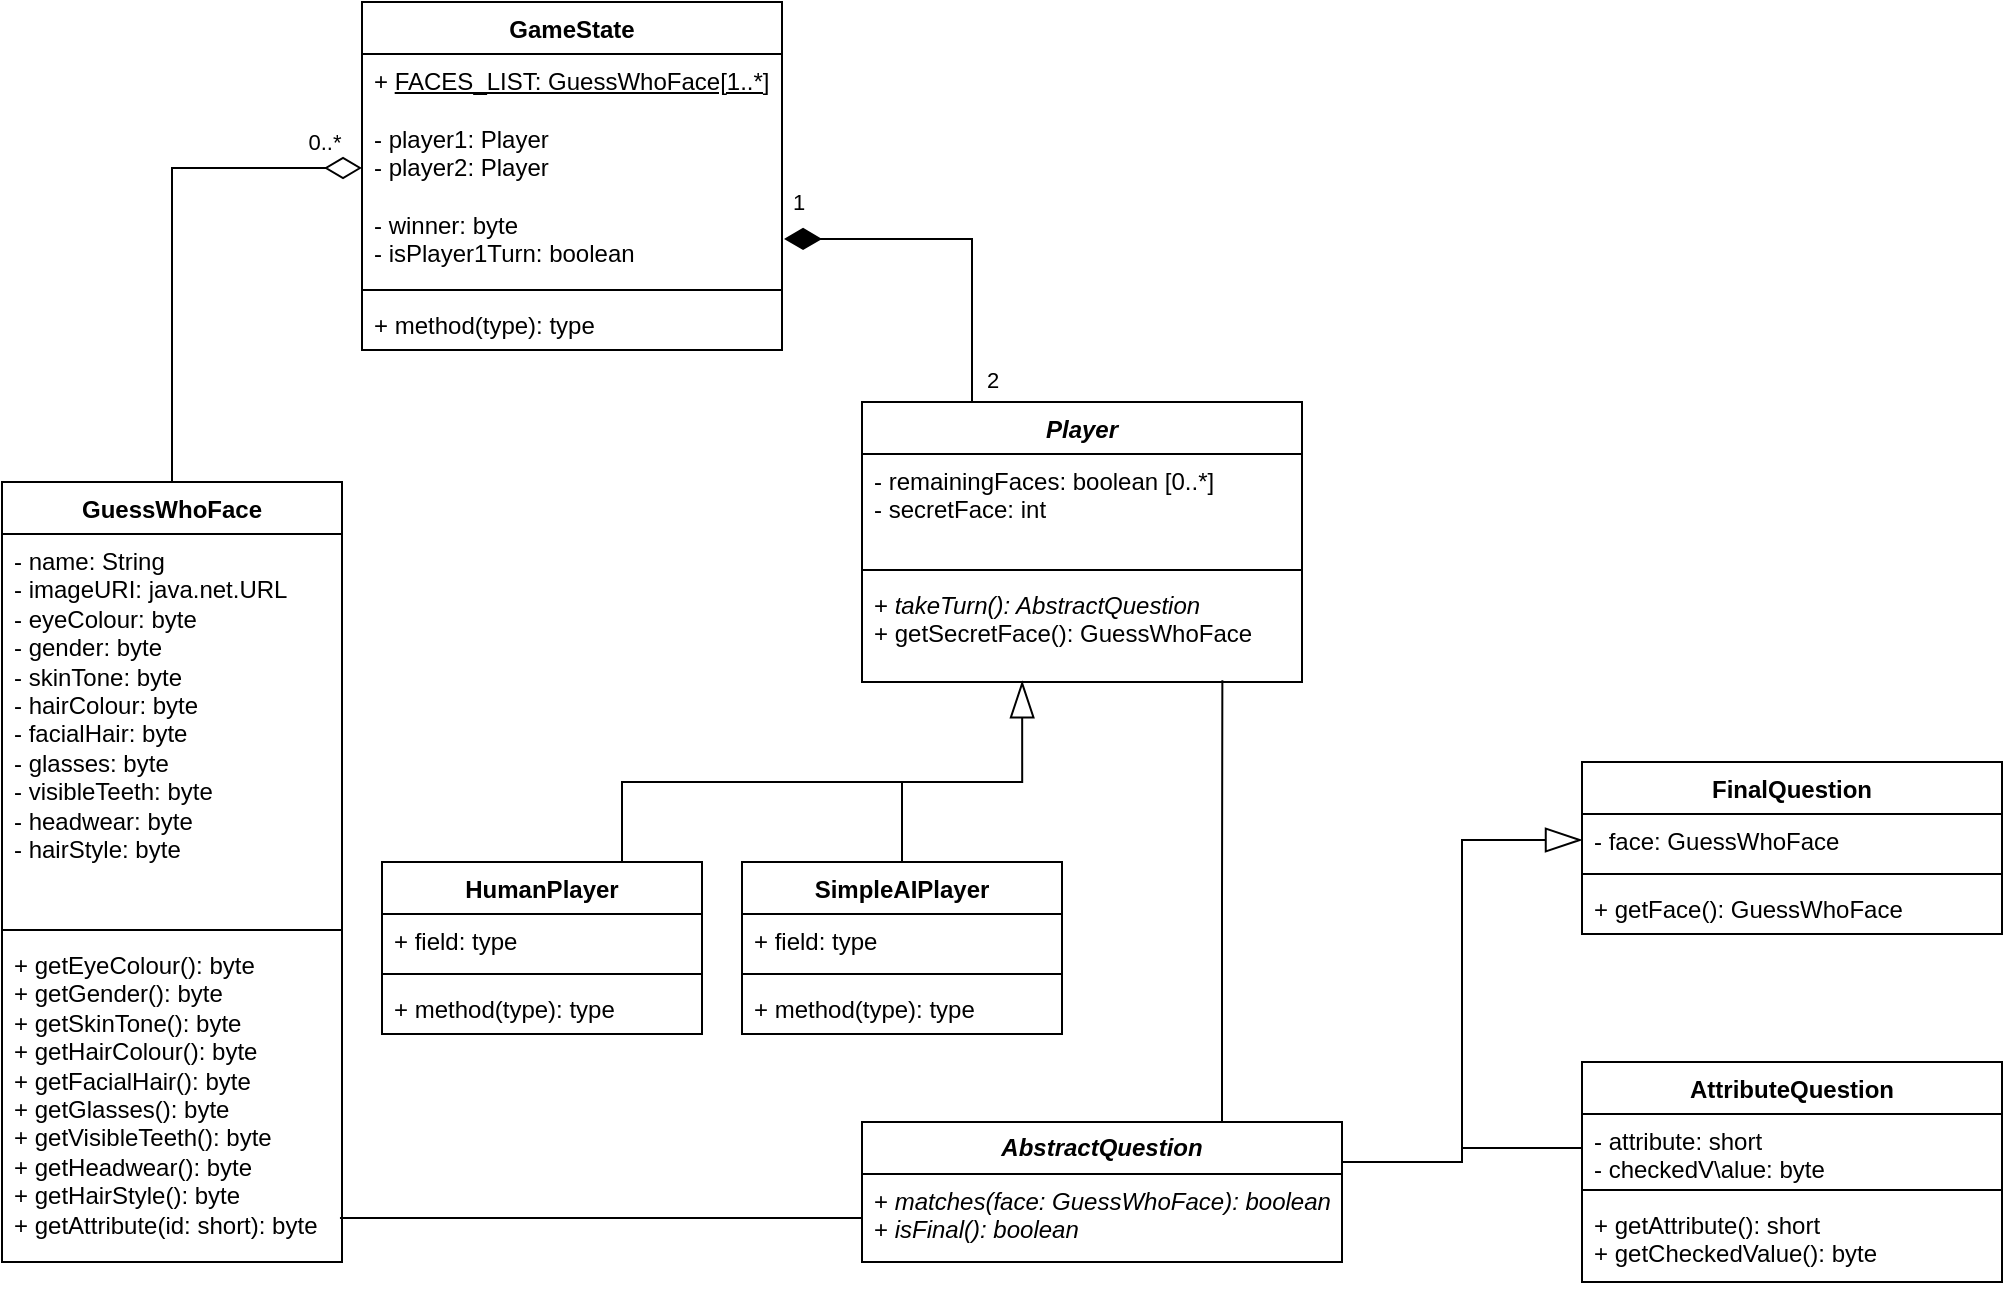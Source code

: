 <mxfile version="22.1.9" type="github">
  <diagram id="C5RBs43oDa-KdzZeNtuy" name="Page-1">
    <mxGraphModel dx="1235" dy="817" grid="1" gridSize="10" guides="1" tooltips="1" connect="1" arrows="1" fold="1" page="1" pageScale="1" pageWidth="1600" pageHeight="1200" math="0" shadow="0">
      <root>
        <mxCell id="WIyWlLk6GJQsqaUBKTNV-0" />
        <mxCell id="WIyWlLk6GJQsqaUBKTNV-1" parent="WIyWlLk6GJQsqaUBKTNV-0" />
        <mxCell id="VDGNccXba5nJFPeWjKIG-40" style="edgeStyle=orthogonalEdgeStyle;rounded=0;orthogonalLoop=1;jettySize=auto;html=1;exitX=0.5;exitY=0;exitDx=0;exitDy=0;entryX=0;entryY=0.5;entryDx=0;entryDy=0;endArrow=diamondThin;endFill=0;endSize=16;" parent="WIyWlLk6GJQsqaUBKTNV-1" source="VDGNccXba5nJFPeWjKIG-4" target="VDGNccXba5nJFPeWjKIG-21" edge="1">
          <mxGeometry relative="1" as="geometry" />
        </mxCell>
        <mxCell id="VDGNccXba5nJFPeWjKIG-41" value="0..*" style="edgeLabel;html=1;align=center;verticalAlign=middle;resizable=0;points=[];" parent="VDGNccXba5nJFPeWjKIG-40" vertex="1" connectable="0">
          <mxGeometry x="0.841" y="-5" relative="1" as="geometry">
            <mxPoint x="1" y="-18" as="offset" />
          </mxGeometry>
        </mxCell>
        <mxCell id="VDGNccXba5nJFPeWjKIG-4" value="GuessWhoFace" style="swimlane;fontStyle=1;align=center;verticalAlign=top;childLayout=stackLayout;horizontal=1;startSize=26;horizontalStack=0;resizeParent=1;resizeParentMax=0;resizeLast=0;collapsible=1;marginBottom=0;whiteSpace=wrap;html=1;" parent="WIyWlLk6GJQsqaUBKTNV-1" vertex="1">
          <mxGeometry x="60" y="490" width="170" height="390" as="geometry" />
        </mxCell>
        <mxCell id="VDGNccXba5nJFPeWjKIG-5" value="&lt;div&gt;- name: String&lt;/div&gt;&lt;div&gt;- imageURI: java.net.URL&lt;br&gt;&lt;/div&gt;&lt;div&gt;- eyeColour: byte&lt;/div&gt;&lt;div&gt;- gender: byte&lt;br&gt;&lt;/div&gt;&lt;div&gt;- skinTone: byte&lt;/div&gt;&lt;div&gt;- hairColour: byte&lt;/div&gt;&lt;div&gt;- facialHair: byte&lt;/div&gt;&lt;div&gt;- glasses: byte&lt;/div&gt;&lt;div&gt;- visibleTeeth: byte&lt;/div&gt;&lt;div&gt;- headwear: byte&lt;br&gt;- hairStyle: byte&lt;br&gt;&lt;/div&gt;" style="text;strokeColor=none;fillColor=none;align=left;verticalAlign=top;spacingLeft=4;spacingRight=4;overflow=hidden;rotatable=0;points=[[0,0.5],[1,0.5]];portConstraint=eastwest;whiteSpace=wrap;html=1;" parent="VDGNccXba5nJFPeWjKIG-4" vertex="1">
          <mxGeometry y="26" width="170" height="194" as="geometry" />
        </mxCell>
        <mxCell id="VDGNccXba5nJFPeWjKIG-6" value="" style="line;strokeWidth=1;fillColor=none;align=left;verticalAlign=middle;spacingTop=-1;spacingLeft=3;spacingRight=3;rotatable=0;labelPosition=right;points=[];portConstraint=eastwest;strokeColor=inherit;" parent="VDGNccXba5nJFPeWjKIG-4" vertex="1">
          <mxGeometry y="220" width="170" height="8" as="geometry" />
        </mxCell>
        <mxCell id="VDGNccXba5nJFPeWjKIG-7" value="+ getEyeColour(): byte&lt;br&gt;+ getGender(): byte&lt;br&gt;&lt;div&gt;+ getSkinTone(): byte&lt;/div&gt;&lt;div&gt;+ getHairColour(): byte&lt;/div&gt;&lt;div&gt;+ getFacialHair(): byte&lt;/div&gt;&lt;div&gt;+ getGlasses(): byte&lt;/div&gt;&lt;div&gt;+ getVisibleTeeth(): byte&lt;/div&gt;&lt;div&gt;+ getHeadwear(): byte&lt;/div&gt;&lt;div&gt;+ getHairStyle(): byte&lt;/div&gt;&lt;div&gt;+ getAttribute(id: short): byte&lt;br&gt;&lt;/div&gt;" style="text;strokeColor=none;fillColor=none;align=left;verticalAlign=top;spacingLeft=4;spacingRight=4;overflow=hidden;rotatable=0;points=[[0,0.5],[1,0.5]];portConstraint=eastwest;whiteSpace=wrap;html=1;" parent="VDGNccXba5nJFPeWjKIG-4" vertex="1">
          <mxGeometry y="228" width="170" height="162" as="geometry" />
        </mxCell>
        <mxCell id="VDGNccXba5nJFPeWjKIG-8" value="&lt;i&gt;Player&lt;/i&gt;" style="swimlane;fontStyle=1;align=center;verticalAlign=top;childLayout=stackLayout;horizontal=1;startSize=26;horizontalStack=0;resizeParent=1;resizeParentMax=0;resizeLast=0;collapsible=1;marginBottom=0;whiteSpace=wrap;html=1;" parent="WIyWlLk6GJQsqaUBKTNV-1" vertex="1">
          <mxGeometry x="490" y="450" width="220" height="140" as="geometry" />
        </mxCell>
        <mxCell id="VDGNccXba5nJFPeWjKIG-9" value="&lt;div&gt;- remainingFaces: boolean [0..*]&lt;/div&gt;&lt;div&gt;- secretFace: int&lt;br&gt;&lt;/div&gt;" style="text;strokeColor=none;fillColor=none;align=left;verticalAlign=top;spacingLeft=4;spacingRight=4;overflow=hidden;rotatable=0;points=[[0,0.5],[1,0.5]];portConstraint=eastwest;whiteSpace=wrap;html=1;" parent="VDGNccXba5nJFPeWjKIG-8" vertex="1">
          <mxGeometry y="26" width="220" height="54" as="geometry" />
        </mxCell>
        <mxCell id="VDGNccXba5nJFPeWjKIG-10" value="" style="line;strokeWidth=1;fillColor=none;align=left;verticalAlign=middle;spacingTop=-1;spacingLeft=3;spacingRight=3;rotatable=0;labelPosition=right;points=[];portConstraint=eastwest;strokeColor=inherit;" parent="VDGNccXba5nJFPeWjKIG-8" vertex="1">
          <mxGeometry y="80" width="220" height="8" as="geometry" />
        </mxCell>
        <mxCell id="VDGNccXba5nJFPeWjKIG-11" value="&lt;div&gt;+ &lt;i&gt;takeTurn(): AbstractQuestion&lt;br&gt;&lt;/i&gt;&lt;/div&gt;&lt;div&gt;+ getSecretFace(): GuessWhoFace&lt;br&gt;&lt;/div&gt;" style="text;strokeColor=none;fillColor=none;align=left;verticalAlign=top;spacingLeft=4;spacingRight=4;overflow=hidden;rotatable=0;points=[[0,0.5],[1,0.5]];portConstraint=eastwest;whiteSpace=wrap;html=1;" parent="VDGNccXba5nJFPeWjKIG-8" vertex="1">
          <mxGeometry y="88" width="220" height="52" as="geometry" />
        </mxCell>
        <mxCell id="VDGNccXba5nJFPeWjKIG-12" value="SimpleAIPlayer" style="swimlane;fontStyle=1;align=center;verticalAlign=top;childLayout=stackLayout;horizontal=1;startSize=26;horizontalStack=0;resizeParent=1;resizeParentMax=0;resizeLast=0;collapsible=1;marginBottom=0;whiteSpace=wrap;html=1;" parent="WIyWlLk6GJQsqaUBKTNV-1" vertex="1">
          <mxGeometry x="430" y="680" width="160" height="86" as="geometry" />
        </mxCell>
        <mxCell id="VDGNccXba5nJFPeWjKIG-13" value="+ field: type" style="text;strokeColor=none;fillColor=none;align=left;verticalAlign=top;spacingLeft=4;spacingRight=4;overflow=hidden;rotatable=0;points=[[0,0.5],[1,0.5]];portConstraint=eastwest;whiteSpace=wrap;html=1;" parent="VDGNccXba5nJFPeWjKIG-12" vertex="1">
          <mxGeometry y="26" width="160" height="26" as="geometry" />
        </mxCell>
        <mxCell id="VDGNccXba5nJFPeWjKIG-14" value="" style="line;strokeWidth=1;fillColor=none;align=left;verticalAlign=middle;spacingTop=-1;spacingLeft=3;spacingRight=3;rotatable=0;labelPosition=right;points=[];portConstraint=eastwest;strokeColor=inherit;" parent="VDGNccXba5nJFPeWjKIG-12" vertex="1">
          <mxGeometry y="52" width="160" height="8" as="geometry" />
        </mxCell>
        <mxCell id="VDGNccXba5nJFPeWjKIG-15" value="+ method(type): type" style="text;strokeColor=none;fillColor=none;align=left;verticalAlign=top;spacingLeft=4;spacingRight=4;overflow=hidden;rotatable=0;points=[[0,0.5],[1,0.5]];portConstraint=eastwest;whiteSpace=wrap;html=1;" parent="VDGNccXba5nJFPeWjKIG-12" vertex="1">
          <mxGeometry y="60" width="160" height="26" as="geometry" />
        </mxCell>
        <mxCell id="VDGNccXba5nJFPeWjKIG-58" style="edgeStyle=orthogonalEdgeStyle;rounded=0;orthogonalLoop=1;jettySize=auto;html=1;exitX=0.75;exitY=0;exitDx=0;exitDy=0;endArrow=none;endFill=0;" parent="WIyWlLk6GJQsqaUBKTNV-1" source="VDGNccXba5nJFPeWjKIG-16" edge="1">
          <mxGeometry relative="1" as="geometry">
            <mxPoint x="510" y="640" as="targetPoint" />
            <Array as="points">
              <mxPoint x="370" y="640" />
            </Array>
          </mxGeometry>
        </mxCell>
        <mxCell id="VDGNccXba5nJFPeWjKIG-16" value="HumanPlayer" style="swimlane;fontStyle=1;align=center;verticalAlign=top;childLayout=stackLayout;horizontal=1;startSize=26;horizontalStack=0;resizeParent=1;resizeParentMax=0;resizeLast=0;collapsible=1;marginBottom=0;whiteSpace=wrap;html=1;" parent="WIyWlLk6GJQsqaUBKTNV-1" vertex="1">
          <mxGeometry x="250" y="680" width="160" height="86" as="geometry" />
        </mxCell>
        <mxCell id="VDGNccXba5nJFPeWjKIG-17" value="+ field: type" style="text;strokeColor=none;fillColor=none;align=left;verticalAlign=top;spacingLeft=4;spacingRight=4;overflow=hidden;rotatable=0;points=[[0,0.5],[1,0.5]];portConstraint=eastwest;whiteSpace=wrap;html=1;" parent="VDGNccXba5nJFPeWjKIG-16" vertex="1">
          <mxGeometry y="26" width="160" height="26" as="geometry" />
        </mxCell>
        <mxCell id="VDGNccXba5nJFPeWjKIG-18" value="" style="line;strokeWidth=1;fillColor=none;align=left;verticalAlign=middle;spacingTop=-1;spacingLeft=3;spacingRight=3;rotatable=0;labelPosition=right;points=[];portConstraint=eastwest;strokeColor=inherit;" parent="VDGNccXba5nJFPeWjKIG-16" vertex="1">
          <mxGeometry y="52" width="160" height="8" as="geometry" />
        </mxCell>
        <mxCell id="VDGNccXba5nJFPeWjKIG-19" value="+ method(type): type" style="text;strokeColor=none;fillColor=none;align=left;verticalAlign=top;spacingLeft=4;spacingRight=4;overflow=hidden;rotatable=0;points=[[0,0.5],[1,0.5]];portConstraint=eastwest;whiteSpace=wrap;html=1;" parent="VDGNccXba5nJFPeWjKIG-16" vertex="1">
          <mxGeometry y="60" width="160" height="26" as="geometry" />
        </mxCell>
        <mxCell id="VDGNccXba5nJFPeWjKIG-20" value="GameState" style="swimlane;fontStyle=1;align=center;verticalAlign=top;childLayout=stackLayout;horizontal=1;startSize=26;horizontalStack=0;resizeParent=1;resizeParentMax=0;resizeLast=0;collapsible=1;marginBottom=0;whiteSpace=wrap;html=1;" parent="WIyWlLk6GJQsqaUBKTNV-1" vertex="1">
          <mxGeometry x="240" y="250" width="210" height="174" as="geometry" />
        </mxCell>
        <mxCell id="VDGNccXba5nJFPeWjKIG-21" value="&lt;div&gt;+ &lt;u&gt;FACES_LIST: GuessWhoFace[1..*]&lt;/u&gt;&lt;br&gt;&lt;/div&gt;&lt;div&gt;&lt;br&gt;- player1: Player&lt;/div&gt;&lt;div&gt;- player2: Player&lt;/div&gt;&lt;div&gt;&lt;br&gt;&lt;/div&gt;&lt;div&gt;- winner: byte&lt;/div&gt;&lt;div&gt;- isPlayer1Turn: boolean&lt;br&gt;&lt;/div&gt;&lt;div&gt;&lt;br&gt;&lt;/div&gt;" style="text;strokeColor=none;fillColor=none;align=left;verticalAlign=top;spacingLeft=4;spacingRight=4;overflow=hidden;rotatable=0;points=[[0,0.5],[1,0.5]];portConstraint=eastwest;whiteSpace=wrap;html=1;" parent="VDGNccXba5nJFPeWjKIG-20" vertex="1">
          <mxGeometry y="26" width="210" height="114" as="geometry" />
        </mxCell>
        <mxCell id="VDGNccXba5nJFPeWjKIG-22" value="" style="line;strokeWidth=1;fillColor=none;align=left;verticalAlign=middle;spacingTop=-1;spacingLeft=3;spacingRight=3;rotatable=0;labelPosition=right;points=[];portConstraint=eastwest;strokeColor=inherit;" parent="VDGNccXba5nJFPeWjKIG-20" vertex="1">
          <mxGeometry y="140" width="210" height="8" as="geometry" />
        </mxCell>
        <mxCell id="VDGNccXba5nJFPeWjKIG-23" value="+ method(type): type" style="text;strokeColor=none;fillColor=none;align=left;verticalAlign=top;spacingLeft=4;spacingRight=4;overflow=hidden;rotatable=0;points=[[0,0.5],[1,0.5]];portConstraint=eastwest;whiteSpace=wrap;html=1;" parent="VDGNccXba5nJFPeWjKIG-20" vertex="1">
          <mxGeometry y="148" width="210" height="26" as="geometry" />
        </mxCell>
        <mxCell id="VDGNccXba5nJFPeWjKIG-26" style="edgeStyle=orthogonalEdgeStyle;rounded=0;orthogonalLoop=1;jettySize=auto;html=1;exitX=0.25;exitY=0;exitDx=0;exitDy=0;entryX=1.005;entryY=0.811;entryDx=0;entryDy=0;entryPerimeter=0;endArrow=diamondThin;endFill=1;endSize=16;" parent="WIyWlLk6GJQsqaUBKTNV-1" source="VDGNccXba5nJFPeWjKIG-8" target="VDGNccXba5nJFPeWjKIG-21" edge="1">
          <mxGeometry relative="1" as="geometry" />
        </mxCell>
        <mxCell id="VDGNccXba5nJFPeWjKIG-29" value="2" style="edgeLabel;html=1;align=center;verticalAlign=middle;resizable=0;points=[];" parent="VDGNccXba5nJFPeWjKIG-26" vertex="1" connectable="0">
          <mxGeometry x="-0.898" relative="1" as="geometry">
            <mxPoint x="10" y="-2" as="offset" />
          </mxGeometry>
        </mxCell>
        <mxCell id="VDGNccXba5nJFPeWjKIG-30" value="1" style="edgeLabel;html=1;align=center;verticalAlign=middle;resizable=0;points=[];" parent="VDGNccXba5nJFPeWjKIG-26" vertex="1" connectable="0">
          <mxGeometry x="0.685" relative="1" as="geometry">
            <mxPoint x="-21" y="-19" as="offset" />
          </mxGeometry>
        </mxCell>
        <mxCell id="gHJoVWR5GQ0I11jGbw9j-5" style="edgeStyle=orthogonalEdgeStyle;rounded=0;orthogonalLoop=1;jettySize=auto;html=1;exitX=1;exitY=0.25;exitDx=0;exitDy=0;entryX=0;entryY=0.5;entryDx=0;entryDy=0;endArrow=blockThin;endFill=0;endSize=16;" edge="1" parent="WIyWlLk6GJQsqaUBKTNV-1" source="VDGNccXba5nJFPeWjKIG-51" target="gHJoVWR5GQ0I11jGbw9j-2">
          <mxGeometry relative="1" as="geometry">
            <Array as="points">
              <mxPoint x="730" y="830" />
              <mxPoint x="790" y="830" />
              <mxPoint x="790" y="669" />
            </Array>
          </mxGeometry>
        </mxCell>
        <mxCell id="VDGNccXba5nJFPeWjKIG-51" value="&lt;b&gt;&lt;i&gt;AbstractQuestion&lt;/i&gt;&lt;/b&gt;" style="swimlane;fontStyle=0;childLayout=stackLayout;horizontal=1;startSize=26;fillColor=none;horizontalStack=0;resizeParent=1;resizeParentMax=0;resizeLast=0;collapsible=1;marginBottom=0;whiteSpace=wrap;html=1;" parent="WIyWlLk6GJQsqaUBKTNV-1" vertex="1">
          <mxGeometry x="490" y="810" width="240" height="70" as="geometry" />
        </mxCell>
        <mxCell id="VDGNccXba5nJFPeWjKIG-52" value="&lt;div&gt;+ &lt;i&gt;matches(face: GuessWhoFace): boolean&lt;/i&gt;&lt;/div&gt;&lt;div&gt;+ &lt;i&gt;isFinal(): boolean&lt;/i&gt;&lt;br&gt;&lt;/div&gt;" style="text;strokeColor=none;fillColor=none;align=left;verticalAlign=top;spacingLeft=4;spacingRight=4;overflow=hidden;rotatable=0;points=[[0,0.5],[1,0.5]];portConstraint=eastwest;whiteSpace=wrap;html=1;" parent="VDGNccXba5nJFPeWjKIG-51" vertex="1">
          <mxGeometry y="26" width="240" height="44" as="geometry" />
        </mxCell>
        <mxCell id="VDGNccXba5nJFPeWjKIG-55" style="edgeStyle=orthogonalEdgeStyle;rounded=0;orthogonalLoop=1;jettySize=auto;html=1;exitX=0.5;exitY=0;exitDx=0;exitDy=0;entryX=0.364;entryY=0.992;entryDx=0;entryDy=0;entryPerimeter=0;endArrow=blockThin;endFill=0;endSize=16;" parent="WIyWlLk6GJQsqaUBKTNV-1" source="VDGNccXba5nJFPeWjKIG-12" target="VDGNccXba5nJFPeWjKIG-11" edge="1">
          <mxGeometry relative="1" as="geometry" />
        </mxCell>
        <mxCell id="VDGNccXba5nJFPeWjKIG-61" style="edgeStyle=orthogonalEdgeStyle;rounded=0;orthogonalLoop=1;jettySize=auto;html=1;exitX=0.75;exitY=0;exitDx=0;exitDy=0;entryX=0.819;entryY=0.984;entryDx=0;entryDy=0;entryPerimeter=0;endArrow=none;endFill=0;" parent="WIyWlLk6GJQsqaUBKTNV-1" source="VDGNccXba5nJFPeWjKIG-51" target="VDGNccXba5nJFPeWjKIG-11" edge="1">
          <mxGeometry relative="1" as="geometry" />
        </mxCell>
        <mxCell id="gHJoVWR5GQ0I11jGbw9j-0" style="rounded=0;orthogonalLoop=1;jettySize=auto;html=1;exitX=0;exitY=0.5;exitDx=0;exitDy=0;entryX=0.994;entryY=0.864;entryDx=0;entryDy=0;entryPerimeter=0;endArrow=none;endFill=0;" edge="1" parent="WIyWlLk6GJQsqaUBKTNV-1" source="VDGNccXba5nJFPeWjKIG-52" target="VDGNccXba5nJFPeWjKIG-7">
          <mxGeometry relative="1" as="geometry" />
        </mxCell>
        <mxCell id="gHJoVWR5GQ0I11jGbw9j-1" value="FinalQuestion" style="swimlane;fontStyle=1;align=center;verticalAlign=top;childLayout=stackLayout;horizontal=1;startSize=26;horizontalStack=0;resizeParent=1;resizeParentMax=0;resizeLast=0;collapsible=1;marginBottom=0;whiteSpace=wrap;html=1;" vertex="1" parent="WIyWlLk6GJQsqaUBKTNV-1">
          <mxGeometry x="850" y="630" width="210" height="86" as="geometry" />
        </mxCell>
        <mxCell id="gHJoVWR5GQ0I11jGbw9j-2" value="- face: GuessWhoFace" style="text;strokeColor=none;fillColor=none;align=left;verticalAlign=top;spacingLeft=4;spacingRight=4;overflow=hidden;rotatable=0;points=[[0,0.5],[1,0.5]];portConstraint=eastwest;whiteSpace=wrap;html=1;" vertex="1" parent="gHJoVWR5GQ0I11jGbw9j-1">
          <mxGeometry y="26" width="210" height="26" as="geometry" />
        </mxCell>
        <mxCell id="gHJoVWR5GQ0I11jGbw9j-3" value="" style="line;strokeWidth=1;fillColor=none;align=left;verticalAlign=middle;spacingTop=-1;spacingLeft=3;spacingRight=3;rotatable=0;labelPosition=right;points=[];portConstraint=eastwest;strokeColor=inherit;" vertex="1" parent="gHJoVWR5GQ0I11jGbw9j-1">
          <mxGeometry y="52" width="210" height="8" as="geometry" />
        </mxCell>
        <mxCell id="gHJoVWR5GQ0I11jGbw9j-4" value="+ getFace(): GuessWhoFace" style="text;strokeColor=none;fillColor=none;align=left;verticalAlign=top;spacingLeft=4;spacingRight=4;overflow=hidden;rotatable=0;points=[[0,0.5],[1,0.5]];portConstraint=eastwest;whiteSpace=wrap;html=1;" vertex="1" parent="gHJoVWR5GQ0I11jGbw9j-1">
          <mxGeometry y="60" width="210" height="26" as="geometry" />
        </mxCell>
        <mxCell id="gHJoVWR5GQ0I11jGbw9j-10" value="AttributeQuestion" style="swimlane;fontStyle=1;align=center;verticalAlign=top;childLayout=stackLayout;horizontal=1;startSize=26;horizontalStack=0;resizeParent=1;resizeParentMax=0;resizeLast=0;collapsible=1;marginBottom=0;whiteSpace=wrap;html=1;" vertex="1" parent="WIyWlLk6GJQsqaUBKTNV-1">
          <mxGeometry x="850" y="780" width="210" height="110" as="geometry" />
        </mxCell>
        <mxCell id="gHJoVWR5GQ0I11jGbw9j-15" style="edgeStyle=orthogonalEdgeStyle;rounded=0;orthogonalLoop=1;jettySize=auto;html=1;exitX=0;exitY=0.5;exitDx=0;exitDy=0;endArrow=none;endFill=0;" edge="1" parent="gHJoVWR5GQ0I11jGbw9j-10" source="gHJoVWR5GQ0I11jGbw9j-11">
          <mxGeometry relative="1" as="geometry">
            <mxPoint x="-60" y="43.049" as="targetPoint" />
          </mxGeometry>
        </mxCell>
        <mxCell id="gHJoVWR5GQ0I11jGbw9j-11" value="&lt;div&gt;- attribute: short&lt;/div&gt;&lt;div&gt;- checkedV\alue: byte&lt;br&gt;&lt;/div&gt;" style="text;strokeColor=none;fillColor=none;align=left;verticalAlign=top;spacingLeft=4;spacingRight=4;overflow=hidden;rotatable=0;points=[[0,0.5],[1,0.5]];portConstraint=eastwest;whiteSpace=wrap;html=1;" vertex="1" parent="gHJoVWR5GQ0I11jGbw9j-10">
          <mxGeometry y="26" width="210" height="34" as="geometry" />
        </mxCell>
        <mxCell id="gHJoVWR5GQ0I11jGbw9j-12" value="" style="line;strokeWidth=1;fillColor=none;align=left;verticalAlign=middle;spacingTop=-1;spacingLeft=3;spacingRight=3;rotatable=0;labelPosition=right;points=[];portConstraint=eastwest;strokeColor=inherit;" vertex="1" parent="gHJoVWR5GQ0I11jGbw9j-10">
          <mxGeometry y="60" width="210" height="8" as="geometry" />
        </mxCell>
        <mxCell id="gHJoVWR5GQ0I11jGbw9j-13" value="&lt;div&gt;+ getAttribute(): short&lt;/div&gt;&lt;div&gt;+ getCheckedValue(): byte&lt;br&gt;&lt;/div&gt;" style="text;strokeColor=none;fillColor=none;align=left;verticalAlign=top;spacingLeft=4;spacingRight=4;overflow=hidden;rotatable=0;points=[[0,0.5],[1,0.5]];portConstraint=eastwest;whiteSpace=wrap;html=1;" vertex="1" parent="gHJoVWR5GQ0I11jGbw9j-10">
          <mxGeometry y="68" width="210" height="42" as="geometry" />
        </mxCell>
      </root>
    </mxGraphModel>
  </diagram>
</mxfile>
